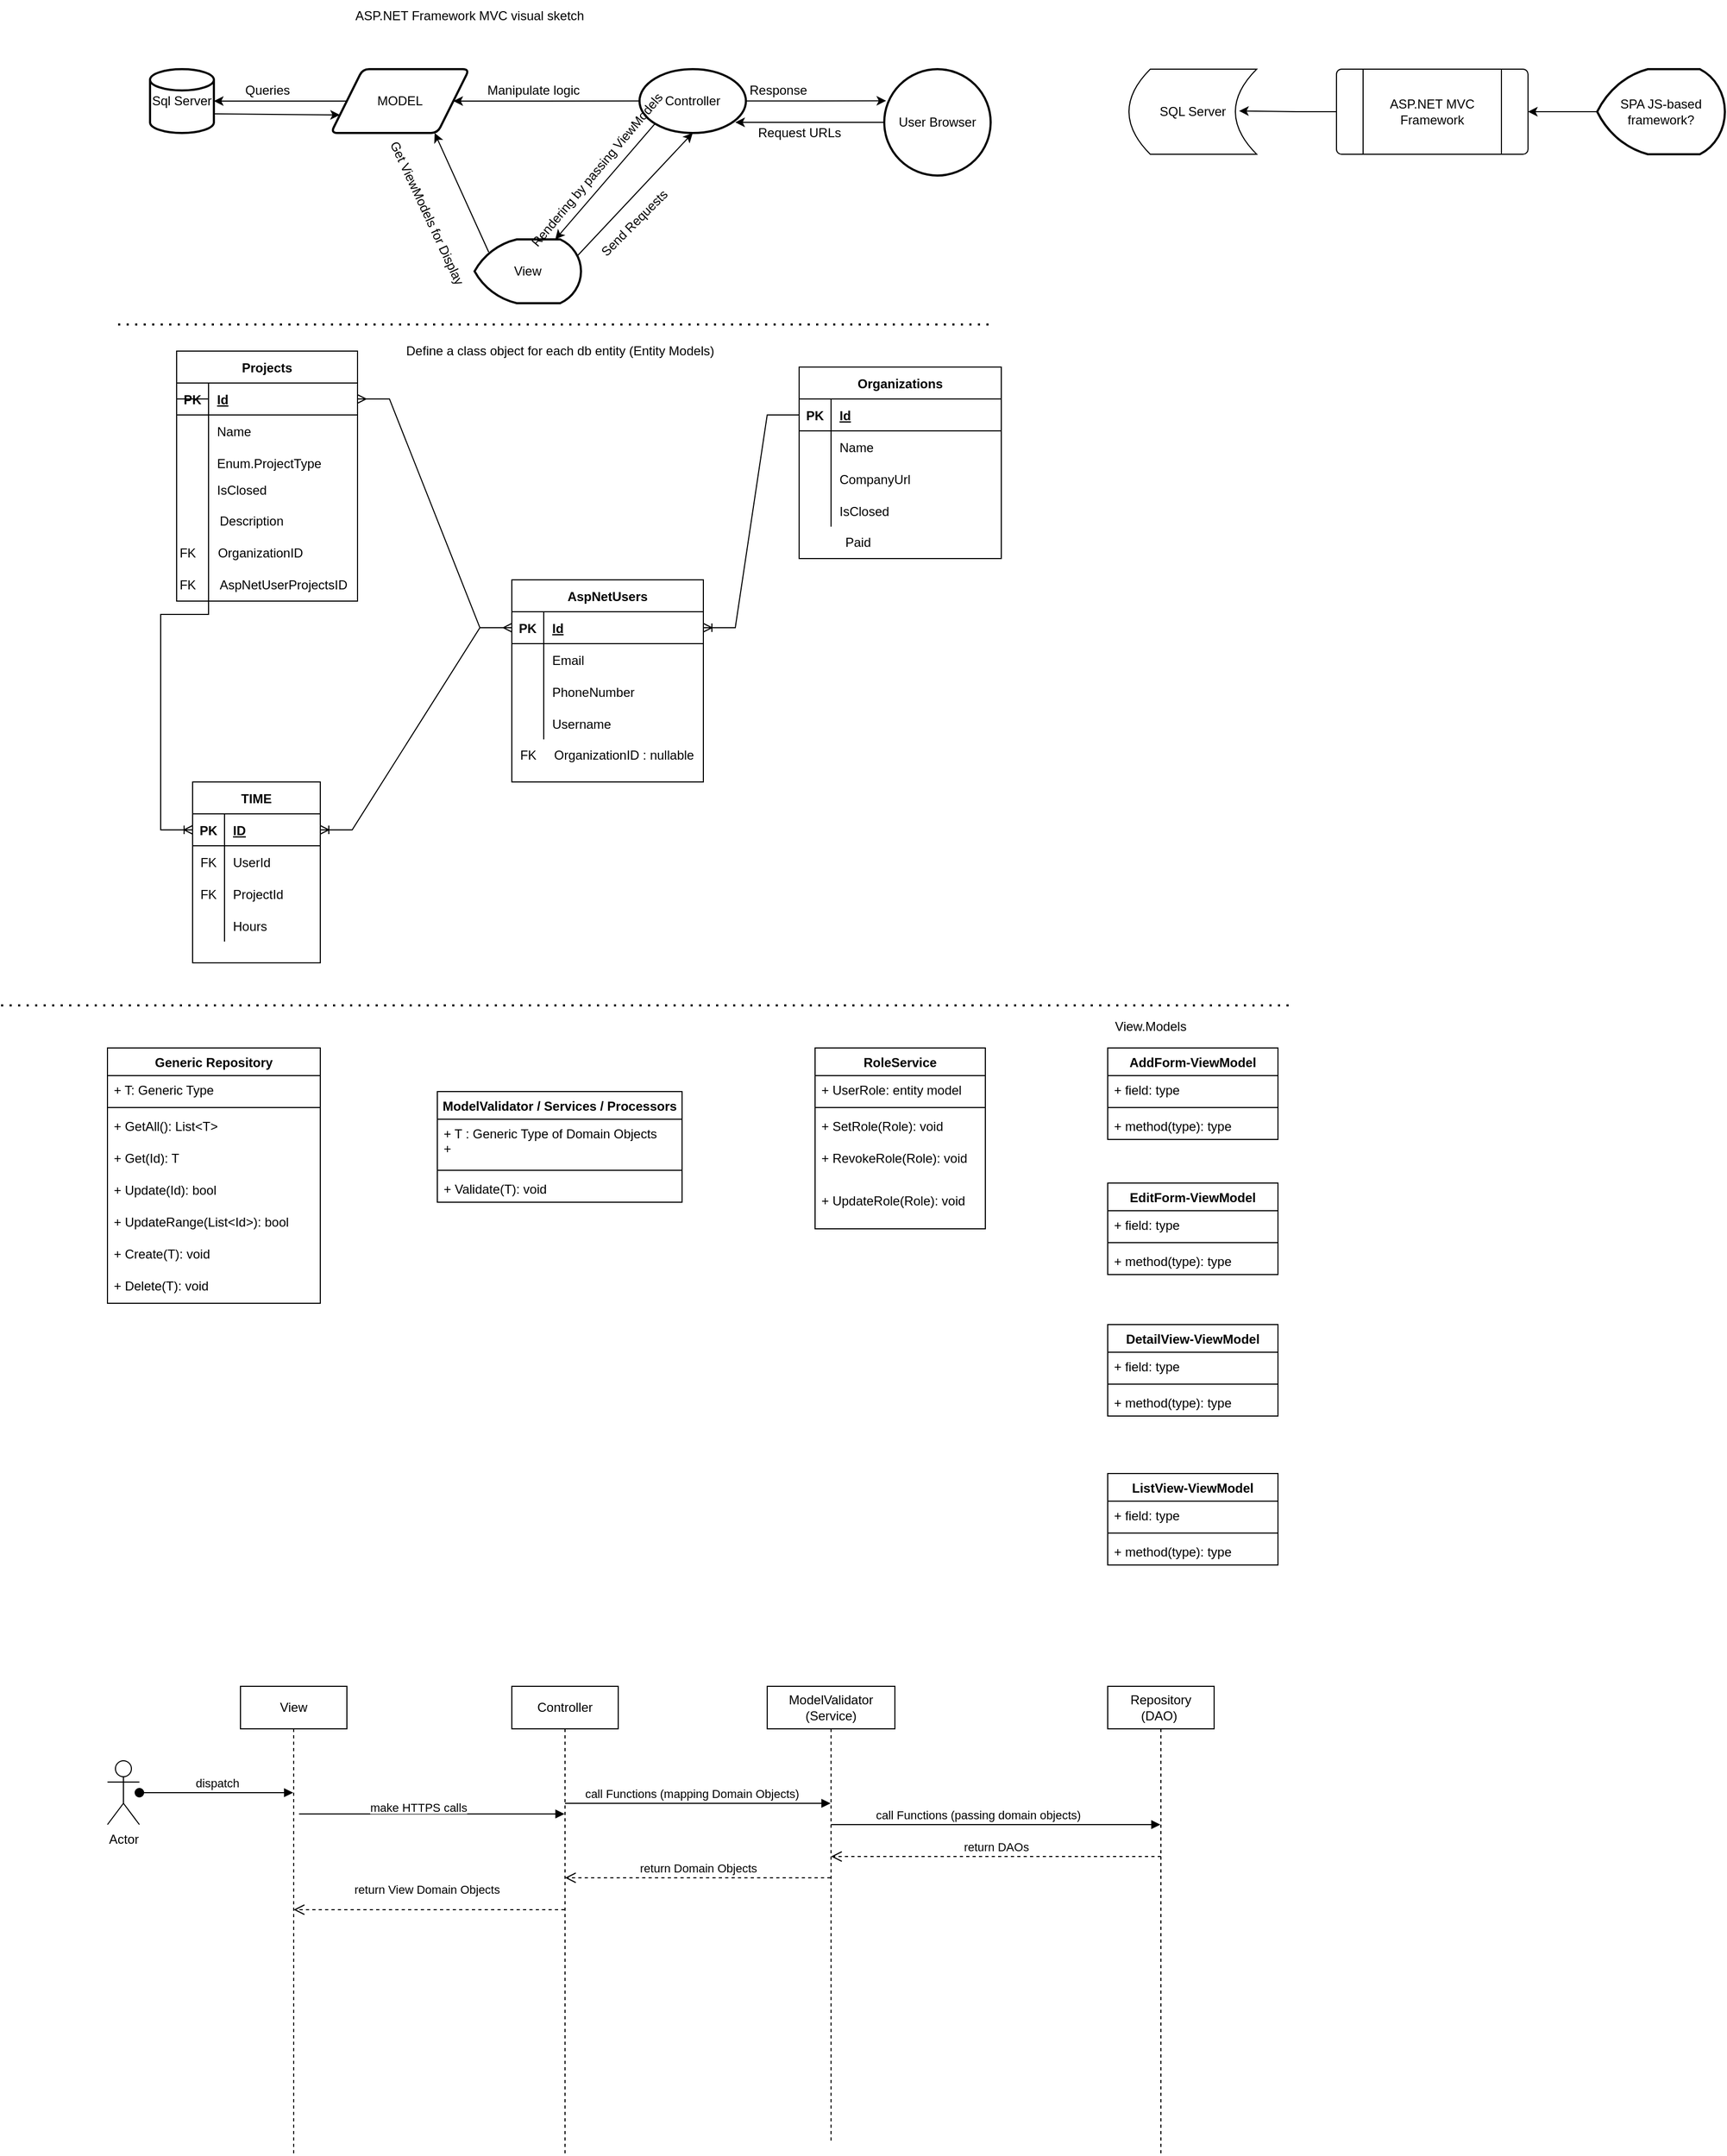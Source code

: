 <mxfile version="20.3.6" type="github">
  <diagram id="fk6RSbhf1oOtL5F_ngLM" name="Page-1">
    <mxGraphModel dx="2881" dy="1077" grid="1" gridSize="10" guides="1" tooltips="1" connect="1" arrows="1" fold="1" page="1" pageScale="1" pageWidth="850" pageHeight="1100" math="0" shadow="0">
      <root>
        <mxCell id="0" />
        <mxCell id="1" parent="0" />
        <mxCell id="wXCwBSlz0Bj3EVBaTpSY-2" value="Sql Server" style="strokeWidth=2;html=1;shape=mxgraph.flowchart.database;whiteSpace=wrap;" parent="1" vertex="1">
          <mxGeometry x="40" y="80" width="60" height="60" as="geometry" />
        </mxCell>
        <mxCell id="wXCwBSlz0Bj3EVBaTpSY-4" style="edgeStyle=orthogonalEdgeStyle;rounded=0;orthogonalLoop=1;jettySize=auto;html=1;exitX=0;exitY=0.5;exitDx=0;exitDy=0;entryX=1;entryY=0.5;entryDx=0;entryDy=0;entryPerimeter=0;" parent="1" source="wXCwBSlz0Bj3EVBaTpSY-3" target="wXCwBSlz0Bj3EVBaTpSY-2" edge="1">
          <mxGeometry relative="1" as="geometry" />
        </mxCell>
        <mxCell id="wXCwBSlz0Bj3EVBaTpSY-3" value="MODEL" style="shape=parallelogram;html=1;strokeWidth=2;perimeter=parallelogramPerimeter;whiteSpace=wrap;rounded=1;arcSize=12;size=0.23;" parent="1" vertex="1">
          <mxGeometry x="210" y="80" width="130" height="60" as="geometry" />
        </mxCell>
        <mxCell id="wXCwBSlz0Bj3EVBaTpSY-5" value="" style="endArrow=classic;html=1;rounded=0;entryX=0;entryY=0.75;entryDx=0;entryDy=0;exitX=1;exitY=0.7;exitDx=0;exitDy=0;exitPerimeter=0;" parent="1" source="wXCwBSlz0Bj3EVBaTpSY-2" target="wXCwBSlz0Bj3EVBaTpSY-3" edge="1">
          <mxGeometry width="50" height="50" relative="1" as="geometry">
            <mxPoint x="380" y="300" as="sourcePoint" />
            <mxPoint x="430" y="250" as="targetPoint" />
          </mxGeometry>
        </mxCell>
        <mxCell id="wXCwBSlz0Bj3EVBaTpSY-6" value="Controller" style="strokeWidth=2;html=1;shape=mxgraph.flowchart.start_1;whiteSpace=wrap;" parent="1" vertex="1">
          <mxGeometry x="500" y="80" width="100" height="60" as="geometry" />
        </mxCell>
        <mxCell id="wXCwBSlz0Bj3EVBaTpSY-7" value="View" style="strokeWidth=2;html=1;shape=mxgraph.flowchart.display;whiteSpace=wrap;" parent="1" vertex="1">
          <mxGeometry x="345" y="240" width="100" height="60" as="geometry" />
        </mxCell>
        <mxCell id="wXCwBSlz0Bj3EVBaTpSY-9" value="" style="endArrow=classic;html=1;rounded=0;entryX=1;entryY=0.5;entryDx=0;entryDy=0;exitX=0.86;exitY=0.129;exitDx=0;exitDy=0;exitPerimeter=0;" parent="1" target="wXCwBSlz0Bj3EVBaTpSY-3" edge="1" source="wXCwBSlz0Bj3EVBaTpSY-17">
          <mxGeometry width="50" height="50" relative="1" as="geometry">
            <mxPoint x="480" y="110" as="sourcePoint" />
            <mxPoint x="440" y="110" as="targetPoint" />
          </mxGeometry>
        </mxCell>
        <mxCell id="wXCwBSlz0Bj3EVBaTpSY-10" value="" style="endArrow=classic;html=1;rounded=0;entryX=0.75;entryY=1;entryDx=0;entryDy=0;exitX=0.133;exitY=0.2;exitDx=0;exitDy=0;exitPerimeter=0;" parent="1" source="wXCwBSlz0Bj3EVBaTpSY-7" target="wXCwBSlz0Bj3EVBaTpSY-3" edge="1">
          <mxGeometry width="50" height="50" relative="1" as="geometry">
            <mxPoint x="380" y="300" as="sourcePoint" />
            <mxPoint x="430" y="250" as="targetPoint" />
          </mxGeometry>
        </mxCell>
        <mxCell id="wXCwBSlz0Bj3EVBaTpSY-11" value="" style="endArrow=classic;html=1;rounded=0;exitX=0.967;exitY=0.256;exitDx=0;exitDy=0;exitPerimeter=0;entryX=0.5;entryY=1;entryDx=0;entryDy=0;entryPerimeter=0;" parent="1" source="wXCwBSlz0Bj3EVBaTpSY-7" edge="1" target="wXCwBSlz0Bj3EVBaTpSY-6">
          <mxGeometry width="50" height="50" relative="1" as="geometry">
            <mxPoint x="460" y="210" as="sourcePoint" />
            <mxPoint x="530" y="140" as="targetPoint" />
          </mxGeometry>
        </mxCell>
        <mxCell id="wXCwBSlz0Bj3EVBaTpSY-12" value="Queries" style="text;html=1;align=center;verticalAlign=middle;resizable=0;points=[];autosize=1;strokeColor=none;fillColor=none;" parent="1" vertex="1">
          <mxGeometry x="115" y="85" width="70" height="30" as="geometry" />
        </mxCell>
        <mxCell id="wXCwBSlz0Bj3EVBaTpSY-13" value="" style="endArrow=classic;html=1;rounded=0;exitX=0.145;exitY=0.855;exitDx=0;exitDy=0;exitPerimeter=0;" parent="1" source="wXCwBSlz0Bj3EVBaTpSY-6" target="wXCwBSlz0Bj3EVBaTpSY-7" edge="1">
          <mxGeometry width="50" height="50" relative="1" as="geometry">
            <mxPoint x="430" y="190" as="sourcePoint" />
            <mxPoint x="460" y="190" as="targetPoint" />
          </mxGeometry>
        </mxCell>
        <mxCell id="wXCwBSlz0Bj3EVBaTpSY-14" value="Manipulate logic" style="text;html=1;align=center;verticalAlign=middle;resizable=0;points=[];autosize=1;strokeColor=none;fillColor=none;" parent="1" vertex="1">
          <mxGeometry x="345" y="85" width="110" height="30" as="geometry" />
        </mxCell>
        <mxCell id="wXCwBSlz0Bj3EVBaTpSY-15" value="Get ViewModels for Display&lt;br&gt;" style="text;html=1;align=center;verticalAlign=middle;resizable=0;points=[];autosize=1;strokeColor=none;fillColor=none;rotation=65;" parent="1" vertex="1">
          <mxGeometry x="215" y="200" width="170" height="30" as="geometry" />
        </mxCell>
        <mxCell id="wXCwBSlz0Bj3EVBaTpSY-16" value="Send Requests" style="text;html=1;align=center;verticalAlign=middle;resizable=0;points=[];autosize=1;strokeColor=none;fillColor=none;rotation=-45;" parent="1" vertex="1">
          <mxGeometry x="440" y="210" width="110" height="30" as="geometry" />
        </mxCell>
        <mxCell id="wXCwBSlz0Bj3EVBaTpSY-17" value="Rendering by passing ViewModels" style="text;html=1;align=center;verticalAlign=middle;resizable=0;points=[];autosize=1;strokeColor=none;fillColor=none;rotation=-50;" parent="1" vertex="1">
          <mxGeometry x="355" y="160" width="210" height="30" as="geometry" />
        </mxCell>
        <mxCell id="wXCwBSlz0Bj3EVBaTpSY-18" value="User Browser" style="strokeWidth=2;html=1;shape=mxgraph.flowchart.start_2;whiteSpace=wrap;" parent="1" vertex="1">
          <mxGeometry x="730" y="80" width="100" height="100" as="geometry" />
        </mxCell>
        <mxCell id="wXCwBSlz0Bj3EVBaTpSY-19" value="" style="endArrow=classic;html=1;rounded=0;entryX=0.018;entryY=0.297;entryDx=0;entryDy=0;entryPerimeter=0;" parent="1" target="wXCwBSlz0Bj3EVBaTpSY-18" edge="1" source="wXCwBSlz0Bj3EVBaTpSY-6">
          <mxGeometry width="50" height="50" relative="1" as="geometry">
            <mxPoint x="580" y="110" as="sourcePoint" />
            <mxPoint x="720" y="110" as="targetPoint" />
          </mxGeometry>
        </mxCell>
        <mxCell id="wXCwBSlz0Bj3EVBaTpSY-20" value="" style="endArrow=classic;html=1;rounded=0;exitX=0;exitY=0.5;exitDx=0;exitDy=0;exitPerimeter=0;" parent="1" source="wXCwBSlz0Bj3EVBaTpSY-18" edge="1">
          <mxGeometry width="50" height="50" relative="1" as="geometry">
            <mxPoint x="620" y="180" as="sourcePoint" />
            <mxPoint x="590" y="130" as="targetPoint" />
          </mxGeometry>
        </mxCell>
        <mxCell id="wXCwBSlz0Bj3EVBaTpSY-21" value="Request URLs" style="text;html=1;align=center;verticalAlign=middle;resizable=0;points=[];autosize=1;strokeColor=none;fillColor=none;" parent="1" vertex="1">
          <mxGeometry x="600" y="125" width="100" height="30" as="geometry" />
        </mxCell>
        <mxCell id="wXCwBSlz0Bj3EVBaTpSY-22" value="Response" style="text;html=1;align=center;verticalAlign=middle;resizable=0;points=[];autosize=1;strokeColor=none;fillColor=none;" parent="1" vertex="1">
          <mxGeometry x="590" y="85" width="80" height="30" as="geometry" />
        </mxCell>
        <mxCell id="wXCwBSlz0Bj3EVBaTpSY-23" value="" style="endArrow=none;dashed=1;html=1;dashPattern=1 3;strokeWidth=2;rounded=0;" parent="1" edge="1">
          <mxGeometry width="50" height="50" relative="1" as="geometry">
            <mxPoint x="10" y="320" as="sourcePoint" />
            <mxPoint x="830" y="320" as="targetPoint" />
          </mxGeometry>
        </mxCell>
        <mxCell id="wXCwBSlz0Bj3EVBaTpSY-24" value="AspNetUsers" style="shape=table;startSize=30;container=1;collapsible=1;childLayout=tableLayout;fixedRows=1;rowLines=0;fontStyle=1;align=center;resizeLast=1;" parent="1" vertex="1">
          <mxGeometry x="380" y="560" width="180" height="190" as="geometry" />
        </mxCell>
        <mxCell id="wXCwBSlz0Bj3EVBaTpSY-25" value="" style="shape=tableRow;horizontal=0;startSize=0;swimlaneHead=0;swimlaneBody=0;fillColor=none;collapsible=0;dropTarget=0;points=[[0,0.5],[1,0.5]];portConstraint=eastwest;top=0;left=0;right=0;bottom=1;" parent="wXCwBSlz0Bj3EVBaTpSY-24" vertex="1">
          <mxGeometry y="30" width="180" height="30" as="geometry" />
        </mxCell>
        <mxCell id="wXCwBSlz0Bj3EVBaTpSY-26" value="PK" style="shape=partialRectangle;connectable=0;fillColor=none;top=0;left=0;bottom=0;right=0;fontStyle=1;overflow=hidden;" parent="wXCwBSlz0Bj3EVBaTpSY-25" vertex="1">
          <mxGeometry width="30" height="30" as="geometry">
            <mxRectangle width="30" height="30" as="alternateBounds" />
          </mxGeometry>
        </mxCell>
        <mxCell id="wXCwBSlz0Bj3EVBaTpSY-27" value="Id" style="shape=partialRectangle;connectable=0;fillColor=none;top=0;left=0;bottom=0;right=0;align=left;spacingLeft=6;fontStyle=5;overflow=hidden;" parent="wXCwBSlz0Bj3EVBaTpSY-25" vertex="1">
          <mxGeometry x="30" width="150" height="30" as="geometry">
            <mxRectangle width="150" height="30" as="alternateBounds" />
          </mxGeometry>
        </mxCell>
        <mxCell id="wXCwBSlz0Bj3EVBaTpSY-28" value="" style="shape=tableRow;horizontal=0;startSize=0;swimlaneHead=0;swimlaneBody=0;fillColor=none;collapsible=0;dropTarget=0;points=[[0,0.5],[1,0.5]];portConstraint=eastwest;top=0;left=0;right=0;bottom=0;" parent="wXCwBSlz0Bj3EVBaTpSY-24" vertex="1">
          <mxGeometry y="60" width="180" height="30" as="geometry" />
        </mxCell>
        <mxCell id="wXCwBSlz0Bj3EVBaTpSY-29" value="" style="shape=partialRectangle;connectable=0;fillColor=none;top=0;left=0;bottom=0;right=0;editable=1;overflow=hidden;" parent="wXCwBSlz0Bj3EVBaTpSY-28" vertex="1">
          <mxGeometry width="30" height="30" as="geometry">
            <mxRectangle width="30" height="30" as="alternateBounds" />
          </mxGeometry>
        </mxCell>
        <mxCell id="wXCwBSlz0Bj3EVBaTpSY-30" value="Email" style="shape=partialRectangle;connectable=0;fillColor=none;top=0;left=0;bottom=0;right=0;align=left;spacingLeft=6;overflow=hidden;" parent="wXCwBSlz0Bj3EVBaTpSY-28" vertex="1">
          <mxGeometry x="30" width="150" height="30" as="geometry">
            <mxRectangle width="150" height="30" as="alternateBounds" />
          </mxGeometry>
        </mxCell>
        <mxCell id="wXCwBSlz0Bj3EVBaTpSY-31" value="" style="shape=tableRow;horizontal=0;startSize=0;swimlaneHead=0;swimlaneBody=0;fillColor=none;collapsible=0;dropTarget=0;points=[[0,0.5],[1,0.5]];portConstraint=eastwest;top=0;left=0;right=0;bottom=0;" parent="wXCwBSlz0Bj3EVBaTpSY-24" vertex="1">
          <mxGeometry y="90" width="180" height="30" as="geometry" />
        </mxCell>
        <mxCell id="wXCwBSlz0Bj3EVBaTpSY-32" value="" style="shape=partialRectangle;connectable=0;fillColor=none;top=0;left=0;bottom=0;right=0;editable=1;overflow=hidden;" parent="wXCwBSlz0Bj3EVBaTpSY-31" vertex="1">
          <mxGeometry width="30" height="30" as="geometry">
            <mxRectangle width="30" height="30" as="alternateBounds" />
          </mxGeometry>
        </mxCell>
        <mxCell id="wXCwBSlz0Bj3EVBaTpSY-33" value="PhoneNumber" style="shape=partialRectangle;connectable=0;fillColor=none;top=0;left=0;bottom=0;right=0;align=left;spacingLeft=6;overflow=hidden;" parent="wXCwBSlz0Bj3EVBaTpSY-31" vertex="1">
          <mxGeometry x="30" width="150" height="30" as="geometry">
            <mxRectangle width="150" height="30" as="alternateBounds" />
          </mxGeometry>
        </mxCell>
        <mxCell id="wXCwBSlz0Bj3EVBaTpSY-34" value="" style="shape=tableRow;horizontal=0;startSize=0;swimlaneHead=0;swimlaneBody=0;fillColor=none;collapsible=0;dropTarget=0;points=[[0,0.5],[1,0.5]];portConstraint=eastwest;top=0;left=0;right=0;bottom=0;" parent="wXCwBSlz0Bj3EVBaTpSY-24" vertex="1">
          <mxGeometry y="120" width="180" height="30" as="geometry" />
        </mxCell>
        <mxCell id="wXCwBSlz0Bj3EVBaTpSY-35" value="" style="shape=partialRectangle;connectable=0;fillColor=none;top=0;left=0;bottom=0;right=0;editable=1;overflow=hidden;" parent="wXCwBSlz0Bj3EVBaTpSY-34" vertex="1">
          <mxGeometry width="30" height="30" as="geometry">
            <mxRectangle width="30" height="30" as="alternateBounds" />
          </mxGeometry>
        </mxCell>
        <mxCell id="wXCwBSlz0Bj3EVBaTpSY-36" value="Username" style="shape=partialRectangle;connectable=0;fillColor=none;top=0;left=0;bottom=0;right=0;align=left;spacingLeft=6;overflow=hidden;" parent="wXCwBSlz0Bj3EVBaTpSY-34" vertex="1">
          <mxGeometry x="30" width="150" height="30" as="geometry">
            <mxRectangle width="150" height="30" as="alternateBounds" />
          </mxGeometry>
        </mxCell>
        <mxCell id="wXCwBSlz0Bj3EVBaTpSY-37" value="Organizations" style="shape=table;startSize=30;container=1;collapsible=1;childLayout=tableLayout;fixedRows=1;rowLines=0;fontStyle=1;align=center;resizeLast=1;" parent="1" vertex="1">
          <mxGeometry x="650" y="360" width="190" height="180" as="geometry" />
        </mxCell>
        <mxCell id="wXCwBSlz0Bj3EVBaTpSY-38" value="" style="shape=tableRow;horizontal=0;startSize=0;swimlaneHead=0;swimlaneBody=0;fillColor=none;collapsible=0;dropTarget=0;points=[[0,0.5],[1,0.5]];portConstraint=eastwest;top=0;left=0;right=0;bottom=1;" parent="wXCwBSlz0Bj3EVBaTpSY-37" vertex="1">
          <mxGeometry y="30" width="190" height="30" as="geometry" />
        </mxCell>
        <mxCell id="wXCwBSlz0Bj3EVBaTpSY-39" value="PK" style="shape=partialRectangle;connectable=0;fillColor=none;top=0;left=0;bottom=0;right=0;fontStyle=1;overflow=hidden;" parent="wXCwBSlz0Bj3EVBaTpSY-38" vertex="1">
          <mxGeometry width="30" height="30" as="geometry">
            <mxRectangle width="30" height="30" as="alternateBounds" />
          </mxGeometry>
        </mxCell>
        <mxCell id="wXCwBSlz0Bj3EVBaTpSY-40" value="Id" style="shape=partialRectangle;connectable=0;fillColor=none;top=0;left=0;bottom=0;right=0;align=left;spacingLeft=6;fontStyle=5;overflow=hidden;" parent="wXCwBSlz0Bj3EVBaTpSY-38" vertex="1">
          <mxGeometry x="30" width="160" height="30" as="geometry">
            <mxRectangle width="160" height="30" as="alternateBounds" />
          </mxGeometry>
        </mxCell>
        <mxCell id="wXCwBSlz0Bj3EVBaTpSY-41" value="" style="shape=tableRow;horizontal=0;startSize=0;swimlaneHead=0;swimlaneBody=0;fillColor=none;collapsible=0;dropTarget=0;points=[[0,0.5],[1,0.5]];portConstraint=eastwest;top=0;left=0;right=0;bottom=0;" parent="wXCwBSlz0Bj3EVBaTpSY-37" vertex="1">
          <mxGeometry y="60" width="190" height="30" as="geometry" />
        </mxCell>
        <mxCell id="wXCwBSlz0Bj3EVBaTpSY-42" value="" style="shape=partialRectangle;connectable=0;fillColor=none;top=0;left=0;bottom=0;right=0;editable=1;overflow=hidden;" parent="wXCwBSlz0Bj3EVBaTpSY-41" vertex="1">
          <mxGeometry width="30" height="30" as="geometry">
            <mxRectangle width="30" height="30" as="alternateBounds" />
          </mxGeometry>
        </mxCell>
        <mxCell id="wXCwBSlz0Bj3EVBaTpSY-43" value="Name" style="shape=partialRectangle;connectable=0;fillColor=none;top=0;left=0;bottom=0;right=0;align=left;spacingLeft=6;overflow=hidden;" parent="wXCwBSlz0Bj3EVBaTpSY-41" vertex="1">
          <mxGeometry x="30" width="160" height="30" as="geometry">
            <mxRectangle width="160" height="30" as="alternateBounds" />
          </mxGeometry>
        </mxCell>
        <mxCell id="wXCwBSlz0Bj3EVBaTpSY-44" value="" style="shape=tableRow;horizontal=0;startSize=0;swimlaneHead=0;swimlaneBody=0;fillColor=none;collapsible=0;dropTarget=0;points=[[0,0.5],[1,0.5]];portConstraint=eastwest;top=0;left=0;right=0;bottom=0;" parent="wXCwBSlz0Bj3EVBaTpSY-37" vertex="1">
          <mxGeometry y="90" width="190" height="30" as="geometry" />
        </mxCell>
        <mxCell id="wXCwBSlz0Bj3EVBaTpSY-45" value="" style="shape=partialRectangle;connectable=0;fillColor=none;top=0;left=0;bottom=0;right=0;editable=1;overflow=hidden;" parent="wXCwBSlz0Bj3EVBaTpSY-44" vertex="1">
          <mxGeometry width="30" height="30" as="geometry">
            <mxRectangle width="30" height="30" as="alternateBounds" />
          </mxGeometry>
        </mxCell>
        <mxCell id="wXCwBSlz0Bj3EVBaTpSY-46" value="CompanyUrl" style="shape=partialRectangle;connectable=0;fillColor=none;top=0;left=0;bottom=0;right=0;align=left;spacingLeft=6;overflow=hidden;" parent="wXCwBSlz0Bj3EVBaTpSY-44" vertex="1">
          <mxGeometry x="30" width="160" height="30" as="geometry">
            <mxRectangle width="160" height="30" as="alternateBounds" />
          </mxGeometry>
        </mxCell>
        <mxCell id="wXCwBSlz0Bj3EVBaTpSY-47" value="" style="shape=tableRow;horizontal=0;startSize=0;swimlaneHead=0;swimlaneBody=0;fillColor=none;collapsible=0;dropTarget=0;points=[[0,0.5],[1,0.5]];portConstraint=eastwest;top=0;left=0;right=0;bottom=0;" parent="wXCwBSlz0Bj3EVBaTpSY-37" vertex="1">
          <mxGeometry y="120" width="190" height="30" as="geometry" />
        </mxCell>
        <mxCell id="wXCwBSlz0Bj3EVBaTpSY-48" value="" style="shape=partialRectangle;connectable=0;fillColor=none;top=0;left=0;bottom=0;right=0;editable=1;overflow=hidden;" parent="wXCwBSlz0Bj3EVBaTpSY-47" vertex="1">
          <mxGeometry width="30" height="30" as="geometry">
            <mxRectangle width="30" height="30" as="alternateBounds" />
          </mxGeometry>
        </mxCell>
        <mxCell id="wXCwBSlz0Bj3EVBaTpSY-49" value="IsClosed" style="shape=partialRectangle;connectable=0;fillColor=none;top=0;left=0;bottom=0;right=0;align=left;spacingLeft=6;overflow=hidden;" parent="wXCwBSlz0Bj3EVBaTpSY-47" vertex="1">
          <mxGeometry x="30" width="160" height="30" as="geometry">
            <mxRectangle width="160" height="30" as="alternateBounds" />
          </mxGeometry>
        </mxCell>
        <mxCell id="wXCwBSlz0Bj3EVBaTpSY-50" value="Projects" style="shape=table;startSize=30;container=1;collapsible=1;childLayout=tableLayout;fixedRows=1;rowLines=0;fontStyle=1;align=center;resizeLast=1;" parent="1" vertex="1">
          <mxGeometry x="65" y="345" width="170" height="235" as="geometry" />
        </mxCell>
        <mxCell id="wXCwBSlz0Bj3EVBaTpSY-51" value="" style="shape=tableRow;horizontal=0;startSize=0;swimlaneHead=0;swimlaneBody=0;fillColor=none;collapsible=0;dropTarget=0;points=[[0,0.5],[1,0.5]];portConstraint=eastwest;top=0;left=0;right=0;bottom=1;" parent="wXCwBSlz0Bj3EVBaTpSY-50" vertex="1">
          <mxGeometry y="30" width="170" height="30" as="geometry" />
        </mxCell>
        <mxCell id="wXCwBSlz0Bj3EVBaTpSY-52" value="PK" style="shape=partialRectangle;connectable=0;fillColor=none;top=0;left=0;bottom=0;right=0;fontStyle=1;overflow=hidden;" parent="wXCwBSlz0Bj3EVBaTpSY-51" vertex="1">
          <mxGeometry width="30" height="30" as="geometry">
            <mxRectangle width="30" height="30" as="alternateBounds" />
          </mxGeometry>
        </mxCell>
        <mxCell id="wXCwBSlz0Bj3EVBaTpSY-53" value="Id" style="shape=partialRectangle;connectable=0;fillColor=none;top=0;left=0;bottom=0;right=0;align=left;spacingLeft=6;fontStyle=5;overflow=hidden;" parent="wXCwBSlz0Bj3EVBaTpSY-51" vertex="1">
          <mxGeometry x="30" width="140" height="30" as="geometry">
            <mxRectangle width="140" height="30" as="alternateBounds" />
          </mxGeometry>
        </mxCell>
        <mxCell id="wXCwBSlz0Bj3EVBaTpSY-54" value="" style="shape=tableRow;horizontal=0;startSize=0;swimlaneHead=0;swimlaneBody=0;fillColor=none;collapsible=0;dropTarget=0;points=[[0,0.5],[1,0.5]];portConstraint=eastwest;top=0;left=0;right=0;bottom=0;" parent="wXCwBSlz0Bj3EVBaTpSY-50" vertex="1">
          <mxGeometry y="60" width="170" height="30" as="geometry" />
        </mxCell>
        <mxCell id="wXCwBSlz0Bj3EVBaTpSY-55" value="" style="shape=partialRectangle;connectable=0;fillColor=none;top=0;left=0;bottom=0;right=0;editable=1;overflow=hidden;" parent="wXCwBSlz0Bj3EVBaTpSY-54" vertex="1">
          <mxGeometry width="30" height="30" as="geometry">
            <mxRectangle width="30" height="30" as="alternateBounds" />
          </mxGeometry>
        </mxCell>
        <mxCell id="wXCwBSlz0Bj3EVBaTpSY-56" value="Name" style="shape=partialRectangle;connectable=0;fillColor=none;top=0;left=0;bottom=0;right=0;align=left;spacingLeft=6;overflow=hidden;" parent="wXCwBSlz0Bj3EVBaTpSY-54" vertex="1">
          <mxGeometry x="30" width="140" height="30" as="geometry">
            <mxRectangle width="140" height="30" as="alternateBounds" />
          </mxGeometry>
        </mxCell>
        <mxCell id="wXCwBSlz0Bj3EVBaTpSY-57" value="" style="shape=tableRow;horizontal=0;startSize=0;swimlaneHead=0;swimlaneBody=0;fillColor=none;collapsible=0;dropTarget=0;points=[[0,0.5],[1,0.5]];portConstraint=eastwest;top=0;left=0;right=0;bottom=0;" parent="wXCwBSlz0Bj3EVBaTpSY-50" vertex="1">
          <mxGeometry y="90" width="170" height="30" as="geometry" />
        </mxCell>
        <mxCell id="wXCwBSlz0Bj3EVBaTpSY-58" value="" style="shape=partialRectangle;connectable=0;fillColor=none;top=0;left=0;bottom=0;right=0;editable=1;overflow=hidden;" parent="wXCwBSlz0Bj3EVBaTpSY-57" vertex="1">
          <mxGeometry width="30" height="30" as="geometry">
            <mxRectangle width="30" height="30" as="alternateBounds" />
          </mxGeometry>
        </mxCell>
        <mxCell id="wXCwBSlz0Bj3EVBaTpSY-59" value="Enum.ProjectType" style="shape=partialRectangle;connectable=0;fillColor=none;top=0;left=0;bottom=0;right=0;align=left;spacingLeft=6;overflow=hidden;" parent="wXCwBSlz0Bj3EVBaTpSY-57" vertex="1">
          <mxGeometry x="30" width="140" height="30" as="geometry">
            <mxRectangle width="140" height="30" as="alternateBounds" />
          </mxGeometry>
        </mxCell>
        <mxCell id="wXCwBSlz0Bj3EVBaTpSY-60" value="" style="shape=tableRow;horizontal=0;startSize=0;swimlaneHead=0;swimlaneBody=0;fillColor=none;collapsible=0;dropTarget=0;points=[[0,0.5],[1,0.5]];portConstraint=eastwest;top=0;left=0;right=0;bottom=0;" parent="wXCwBSlz0Bj3EVBaTpSY-50" vertex="1">
          <mxGeometry y="120" width="170" height="20" as="geometry" />
        </mxCell>
        <mxCell id="wXCwBSlz0Bj3EVBaTpSY-61" value="" style="shape=partialRectangle;connectable=0;fillColor=none;top=0;left=0;bottom=0;right=0;editable=1;overflow=hidden;" parent="wXCwBSlz0Bj3EVBaTpSY-60" vertex="1">
          <mxGeometry width="30" height="20" as="geometry">
            <mxRectangle width="30" height="20" as="alternateBounds" />
          </mxGeometry>
        </mxCell>
        <mxCell id="wXCwBSlz0Bj3EVBaTpSY-62" value="IsClosed" style="shape=partialRectangle;connectable=0;fillColor=none;top=0;left=0;bottom=0;right=0;align=left;spacingLeft=6;overflow=hidden;" parent="wXCwBSlz0Bj3EVBaTpSY-60" vertex="1">
          <mxGeometry x="30" width="140" height="20" as="geometry">
            <mxRectangle width="140" height="20" as="alternateBounds" />
          </mxGeometry>
        </mxCell>
        <mxCell id="wXCwBSlz0Bj3EVBaTpSY-63" value="OrganizationID&amp;nbsp;" style="text;html=1;align=center;verticalAlign=middle;resizable=0;points=[];autosize=1;strokeColor=none;fillColor=none;" parent="1" vertex="1">
          <mxGeometry x="90" y="520" width="110" height="30" as="geometry" />
        </mxCell>
        <mxCell id="wXCwBSlz0Bj3EVBaTpSY-64" value="FK" style="text;html=1;align=center;verticalAlign=middle;resizable=0;points=[];autosize=1;strokeColor=none;fillColor=none;" parent="1" vertex="1">
          <mxGeometry x="55" y="520" width="40" height="30" as="geometry" />
        </mxCell>
        <mxCell id="wXCwBSlz0Bj3EVBaTpSY-65" value="Description" style="text;html=1;align=center;verticalAlign=middle;resizable=0;points=[];autosize=1;strokeColor=none;fillColor=none;" parent="1" vertex="1">
          <mxGeometry x="95" y="490" width="80" height="30" as="geometry" />
        </mxCell>
        <mxCell id="wXCwBSlz0Bj3EVBaTpSY-66" value="OrganizationID : nullable" style="text;html=1;align=center;verticalAlign=middle;resizable=0;points=[];autosize=1;strokeColor=none;fillColor=none;" parent="1" vertex="1">
          <mxGeometry x="410" y="710" width="150" height="30" as="geometry" />
        </mxCell>
        <mxCell id="wXCwBSlz0Bj3EVBaTpSY-67" value="FK" style="text;html=1;align=center;verticalAlign=middle;resizable=0;points=[];autosize=1;strokeColor=none;fillColor=none;" parent="1" vertex="1">
          <mxGeometry x="375" y="710" width="40" height="30" as="geometry" />
        </mxCell>
        <mxCell id="wXCwBSlz0Bj3EVBaTpSY-68" value="AspNetUserProjectsID" style="text;html=1;align=center;verticalAlign=middle;resizable=0;points=[];autosize=1;strokeColor=none;fillColor=none;" parent="1" vertex="1">
          <mxGeometry x="95" y="550" width="140" height="30" as="geometry" />
        </mxCell>
        <mxCell id="wXCwBSlz0Bj3EVBaTpSY-71" value="FK" style="text;html=1;align=center;verticalAlign=middle;resizable=0;points=[];autosize=1;strokeColor=none;fillColor=none;" parent="1" vertex="1">
          <mxGeometry x="55" y="550" width="40" height="30" as="geometry" />
        </mxCell>
        <mxCell id="wXCwBSlz0Bj3EVBaTpSY-89" value="" style="endArrow=none;dashed=1;html=1;dashPattern=1 3;strokeWidth=2;rounded=0;" parent="1" edge="1">
          <mxGeometry width="50" height="50" relative="1" as="geometry">
            <mxPoint x="-100" y="960" as="sourcePoint" />
            <mxPoint x="1110" y="960" as="targetPoint" />
          </mxGeometry>
        </mxCell>
        <mxCell id="wXCwBSlz0Bj3EVBaTpSY-90" value="" style="edgeStyle=entityRelationEdgeStyle;fontSize=12;html=1;endArrow=ERoneToMany;rounded=0;entryX=1;entryY=0.5;entryDx=0;entryDy=0;" parent="1" source="wXCwBSlz0Bj3EVBaTpSY-38" target="wXCwBSlz0Bj3EVBaTpSY-25" edge="1">
          <mxGeometry width="100" height="100" relative="1" as="geometry">
            <mxPoint x="500" y="570" as="sourcePoint" />
            <mxPoint x="600" y="470" as="targetPoint" />
          </mxGeometry>
        </mxCell>
        <mxCell id="wXCwBSlz0Bj3EVBaTpSY-91" value="Generic Repository" style="swimlane;fontStyle=1;align=center;verticalAlign=top;childLayout=stackLayout;horizontal=1;startSize=26;horizontalStack=0;resizeParent=1;resizeParentMax=0;resizeLast=0;collapsible=1;marginBottom=0;" parent="1" vertex="1">
          <mxGeometry y="1000" width="200" height="240" as="geometry" />
        </mxCell>
        <mxCell id="wXCwBSlz0Bj3EVBaTpSY-92" value="+ T: Generic Type" style="text;strokeColor=none;fillColor=none;align=left;verticalAlign=top;spacingLeft=4;spacingRight=4;overflow=hidden;rotatable=0;points=[[0,0.5],[1,0.5]];portConstraint=eastwest;" parent="wXCwBSlz0Bj3EVBaTpSY-91" vertex="1">
          <mxGeometry y="26" width="200" height="26" as="geometry" />
        </mxCell>
        <mxCell id="wXCwBSlz0Bj3EVBaTpSY-93" value="" style="line;strokeWidth=1;fillColor=none;align=left;verticalAlign=middle;spacingTop=-1;spacingLeft=3;spacingRight=3;rotatable=0;labelPosition=right;points=[];portConstraint=eastwest;strokeColor=inherit;" parent="wXCwBSlz0Bj3EVBaTpSY-91" vertex="1">
          <mxGeometry y="52" width="200" height="8" as="geometry" />
        </mxCell>
        <mxCell id="wXCwBSlz0Bj3EVBaTpSY-94" value="+ GetAll(): List&lt;T&gt;" style="text;strokeColor=none;fillColor=none;align=left;verticalAlign=top;spacingLeft=4;spacingRight=4;overflow=hidden;rotatable=0;points=[[0,0.5],[1,0.5]];portConstraint=eastwest;" parent="wXCwBSlz0Bj3EVBaTpSY-91" vertex="1">
          <mxGeometry y="60" width="200" height="30" as="geometry" />
        </mxCell>
        <mxCell id="wXCwBSlz0Bj3EVBaTpSY-95" value="+ Get(Id): T" style="text;strokeColor=none;fillColor=none;align=left;verticalAlign=top;spacingLeft=4;spacingRight=4;overflow=hidden;rotatable=0;points=[[0,0.5],[1,0.5]];portConstraint=eastwest;" parent="wXCwBSlz0Bj3EVBaTpSY-91" vertex="1">
          <mxGeometry y="90" width="200" height="30" as="geometry" />
        </mxCell>
        <mxCell id="wXCwBSlz0Bj3EVBaTpSY-96" value="+ Update(Id): bool" style="text;strokeColor=none;fillColor=none;align=left;verticalAlign=top;spacingLeft=4;spacingRight=4;overflow=hidden;rotatable=0;points=[[0,0.5],[1,0.5]];portConstraint=eastwest;" parent="wXCwBSlz0Bj3EVBaTpSY-91" vertex="1">
          <mxGeometry y="120" width="200" height="30" as="geometry" />
        </mxCell>
        <mxCell id="wXCwBSlz0Bj3EVBaTpSY-97" value="+ UpdateRange(List&lt;Id&gt;): bool" style="text;strokeColor=none;fillColor=none;align=left;verticalAlign=top;spacingLeft=4;spacingRight=4;overflow=hidden;rotatable=0;points=[[0,0.5],[1,0.5]];portConstraint=eastwest;" parent="wXCwBSlz0Bj3EVBaTpSY-91" vertex="1">
          <mxGeometry y="150" width="200" height="30" as="geometry" />
        </mxCell>
        <mxCell id="wXCwBSlz0Bj3EVBaTpSY-98" value="+ Create(T): void" style="text;strokeColor=none;fillColor=none;align=left;verticalAlign=top;spacingLeft=4;spacingRight=4;overflow=hidden;rotatable=0;points=[[0,0.5],[1,0.5]];portConstraint=eastwest;" parent="wXCwBSlz0Bj3EVBaTpSY-91" vertex="1">
          <mxGeometry y="180" width="200" height="30" as="geometry" />
        </mxCell>
        <mxCell id="wXCwBSlz0Bj3EVBaTpSY-99" value="+ Delete(T): void" style="text;strokeColor=none;fillColor=none;align=left;verticalAlign=top;spacingLeft=4;spacingRight=4;overflow=hidden;rotatable=0;points=[[0,0.5],[1,0.5]];portConstraint=eastwest;" parent="wXCwBSlz0Bj3EVBaTpSY-91" vertex="1">
          <mxGeometry y="210" width="200" height="30" as="geometry" />
        </mxCell>
        <mxCell id="wXCwBSlz0Bj3EVBaTpSY-100" value="ModelValidator / Services / Processors" style="swimlane;fontStyle=1;align=center;verticalAlign=top;childLayout=stackLayout;horizontal=1;startSize=26;horizontalStack=0;resizeParent=1;resizeParentMax=0;resizeLast=0;collapsible=1;marginBottom=0;" parent="1" vertex="1">
          <mxGeometry x="310" y="1041" width="230" height="104" as="geometry" />
        </mxCell>
        <mxCell id="wXCwBSlz0Bj3EVBaTpSY-101" value="+ T : Generic Type of Domain Objects&#xa;+ " style="text;strokeColor=none;fillColor=none;align=left;verticalAlign=top;spacingLeft=4;spacingRight=4;overflow=hidden;rotatable=0;points=[[0,0.5],[1,0.5]];portConstraint=eastwest;" parent="wXCwBSlz0Bj3EVBaTpSY-100" vertex="1">
          <mxGeometry y="26" width="230" height="44" as="geometry" />
        </mxCell>
        <mxCell id="wXCwBSlz0Bj3EVBaTpSY-102" value="" style="line;strokeWidth=1;fillColor=none;align=left;verticalAlign=middle;spacingTop=-1;spacingLeft=3;spacingRight=3;rotatable=0;labelPosition=right;points=[];portConstraint=eastwest;strokeColor=inherit;" parent="wXCwBSlz0Bj3EVBaTpSY-100" vertex="1">
          <mxGeometry y="70" width="230" height="8" as="geometry" />
        </mxCell>
        <mxCell id="wXCwBSlz0Bj3EVBaTpSY-103" value="+ Validate(T): void" style="text;strokeColor=none;fillColor=none;align=left;verticalAlign=top;spacingLeft=4;spacingRight=4;overflow=hidden;rotatable=0;points=[[0,0.5],[1,0.5]];portConstraint=eastwest;" parent="wXCwBSlz0Bj3EVBaTpSY-100" vertex="1">
          <mxGeometry y="78" width="230" height="26" as="geometry" />
        </mxCell>
        <mxCell id="wXCwBSlz0Bj3EVBaTpSY-112" value="RoleService" style="swimlane;fontStyle=1;align=center;verticalAlign=top;childLayout=stackLayout;horizontal=1;startSize=26;horizontalStack=0;resizeParent=1;resizeParentMax=0;resizeLast=0;collapsible=1;marginBottom=0;" parent="1" vertex="1">
          <mxGeometry x="665" y="1000" width="160" height="170" as="geometry" />
        </mxCell>
        <mxCell id="wXCwBSlz0Bj3EVBaTpSY-113" value="+ UserRole: entity model" style="text;strokeColor=none;fillColor=none;align=left;verticalAlign=top;spacingLeft=4;spacingRight=4;overflow=hidden;rotatable=0;points=[[0,0.5],[1,0.5]];portConstraint=eastwest;" parent="wXCwBSlz0Bj3EVBaTpSY-112" vertex="1">
          <mxGeometry y="26" width="160" height="26" as="geometry" />
        </mxCell>
        <mxCell id="wXCwBSlz0Bj3EVBaTpSY-114" value="" style="line;strokeWidth=1;fillColor=none;align=left;verticalAlign=middle;spacingTop=-1;spacingLeft=3;spacingRight=3;rotatable=0;labelPosition=right;points=[];portConstraint=eastwest;strokeColor=inherit;" parent="wXCwBSlz0Bj3EVBaTpSY-112" vertex="1">
          <mxGeometry y="52" width="160" height="8" as="geometry" />
        </mxCell>
        <mxCell id="wXCwBSlz0Bj3EVBaTpSY-115" value="+ SetRole(Role): void" style="text;strokeColor=none;fillColor=none;align=left;verticalAlign=top;spacingLeft=4;spacingRight=4;overflow=hidden;rotatable=0;points=[[0,0.5],[1,0.5]];portConstraint=eastwest;" parent="wXCwBSlz0Bj3EVBaTpSY-112" vertex="1">
          <mxGeometry y="60" width="160" height="30" as="geometry" />
        </mxCell>
        <mxCell id="wXCwBSlz0Bj3EVBaTpSY-116" value="+ RevokeRole(Role): void" style="text;strokeColor=none;fillColor=none;align=left;verticalAlign=top;spacingLeft=4;spacingRight=4;overflow=hidden;rotatable=0;points=[[0,0.5],[1,0.5]];portConstraint=eastwest;" parent="wXCwBSlz0Bj3EVBaTpSY-112" vertex="1">
          <mxGeometry y="90" width="160" height="40" as="geometry" />
        </mxCell>
        <mxCell id="SObMIP7K1Swj9B55eqTQ-1" value="+ UpdateRole(Role): void" style="text;strokeColor=none;fillColor=none;align=left;verticalAlign=top;spacingLeft=4;spacingRight=4;overflow=hidden;rotatable=0;points=[[0,0.5],[1,0.5]];portConstraint=eastwest;" vertex="1" parent="wXCwBSlz0Bj3EVBaTpSY-112">
          <mxGeometry y="130" width="160" height="40" as="geometry" />
        </mxCell>
        <mxCell id="wXCwBSlz0Bj3EVBaTpSY-117" value="AddForm-ViewModel" style="swimlane;fontStyle=1;align=center;verticalAlign=top;childLayout=stackLayout;horizontal=1;startSize=26;horizontalStack=0;resizeParent=1;resizeParentMax=0;resizeLast=0;collapsible=1;marginBottom=0;" parent="1" vertex="1">
          <mxGeometry x="940" y="1000" width="160" height="86" as="geometry" />
        </mxCell>
        <mxCell id="wXCwBSlz0Bj3EVBaTpSY-118" value="+ field: type" style="text;strokeColor=none;fillColor=none;align=left;verticalAlign=top;spacingLeft=4;spacingRight=4;overflow=hidden;rotatable=0;points=[[0,0.5],[1,0.5]];portConstraint=eastwest;" parent="wXCwBSlz0Bj3EVBaTpSY-117" vertex="1">
          <mxGeometry y="26" width="160" height="26" as="geometry" />
        </mxCell>
        <mxCell id="wXCwBSlz0Bj3EVBaTpSY-119" value="" style="line;strokeWidth=1;fillColor=none;align=left;verticalAlign=middle;spacingTop=-1;spacingLeft=3;spacingRight=3;rotatable=0;labelPosition=right;points=[];portConstraint=eastwest;strokeColor=inherit;" parent="wXCwBSlz0Bj3EVBaTpSY-117" vertex="1">
          <mxGeometry y="52" width="160" height="8" as="geometry" />
        </mxCell>
        <mxCell id="wXCwBSlz0Bj3EVBaTpSY-120" value="+ method(type): type" style="text;strokeColor=none;fillColor=none;align=left;verticalAlign=top;spacingLeft=4;spacingRight=4;overflow=hidden;rotatable=0;points=[[0,0.5],[1,0.5]];portConstraint=eastwest;" parent="wXCwBSlz0Bj3EVBaTpSY-117" vertex="1">
          <mxGeometry y="60" width="160" height="26" as="geometry" />
        </mxCell>
        <mxCell id="wXCwBSlz0Bj3EVBaTpSY-121" value="EditForm-ViewModel" style="swimlane;fontStyle=1;align=center;verticalAlign=top;childLayout=stackLayout;horizontal=1;startSize=26;horizontalStack=0;resizeParent=1;resizeParentMax=0;resizeLast=0;collapsible=1;marginBottom=0;" parent="1" vertex="1">
          <mxGeometry x="940" y="1127" width="160" height="86" as="geometry" />
        </mxCell>
        <mxCell id="wXCwBSlz0Bj3EVBaTpSY-122" value="+ field: type" style="text;strokeColor=none;fillColor=none;align=left;verticalAlign=top;spacingLeft=4;spacingRight=4;overflow=hidden;rotatable=0;points=[[0,0.5],[1,0.5]];portConstraint=eastwest;" parent="wXCwBSlz0Bj3EVBaTpSY-121" vertex="1">
          <mxGeometry y="26" width="160" height="26" as="geometry" />
        </mxCell>
        <mxCell id="wXCwBSlz0Bj3EVBaTpSY-123" value="" style="line;strokeWidth=1;fillColor=none;align=left;verticalAlign=middle;spacingTop=-1;spacingLeft=3;spacingRight=3;rotatable=0;labelPosition=right;points=[];portConstraint=eastwest;strokeColor=inherit;" parent="wXCwBSlz0Bj3EVBaTpSY-121" vertex="1">
          <mxGeometry y="52" width="160" height="8" as="geometry" />
        </mxCell>
        <mxCell id="wXCwBSlz0Bj3EVBaTpSY-124" value="+ method(type): type" style="text;strokeColor=none;fillColor=none;align=left;verticalAlign=top;spacingLeft=4;spacingRight=4;overflow=hidden;rotatable=0;points=[[0,0.5],[1,0.5]];portConstraint=eastwest;" parent="wXCwBSlz0Bj3EVBaTpSY-121" vertex="1">
          <mxGeometry y="60" width="160" height="26" as="geometry" />
        </mxCell>
        <mxCell id="wXCwBSlz0Bj3EVBaTpSY-125" value="DetailView-ViewModel" style="swimlane;fontStyle=1;align=center;verticalAlign=top;childLayout=stackLayout;horizontal=1;startSize=26;horizontalStack=0;resizeParent=1;resizeParentMax=0;resizeLast=0;collapsible=1;marginBottom=0;" parent="1" vertex="1">
          <mxGeometry x="940" y="1260" width="160" height="86" as="geometry" />
        </mxCell>
        <mxCell id="wXCwBSlz0Bj3EVBaTpSY-126" value="+ field: type" style="text;strokeColor=none;fillColor=none;align=left;verticalAlign=top;spacingLeft=4;spacingRight=4;overflow=hidden;rotatable=0;points=[[0,0.5],[1,0.5]];portConstraint=eastwest;" parent="wXCwBSlz0Bj3EVBaTpSY-125" vertex="1">
          <mxGeometry y="26" width="160" height="26" as="geometry" />
        </mxCell>
        <mxCell id="wXCwBSlz0Bj3EVBaTpSY-127" value="" style="line;strokeWidth=1;fillColor=none;align=left;verticalAlign=middle;spacingTop=-1;spacingLeft=3;spacingRight=3;rotatable=0;labelPosition=right;points=[];portConstraint=eastwest;strokeColor=inherit;" parent="wXCwBSlz0Bj3EVBaTpSY-125" vertex="1">
          <mxGeometry y="52" width="160" height="8" as="geometry" />
        </mxCell>
        <mxCell id="wXCwBSlz0Bj3EVBaTpSY-128" value="+ method(type): type" style="text;strokeColor=none;fillColor=none;align=left;verticalAlign=top;spacingLeft=4;spacingRight=4;overflow=hidden;rotatable=0;points=[[0,0.5],[1,0.5]];portConstraint=eastwest;" parent="wXCwBSlz0Bj3EVBaTpSY-125" vertex="1">
          <mxGeometry y="60" width="160" height="26" as="geometry" />
        </mxCell>
        <mxCell id="wXCwBSlz0Bj3EVBaTpSY-129" value="ListView-ViewModel" style="swimlane;fontStyle=1;align=center;verticalAlign=top;childLayout=stackLayout;horizontal=1;startSize=26;horizontalStack=0;resizeParent=1;resizeParentMax=0;resizeLast=0;collapsible=1;marginBottom=0;" parent="1" vertex="1">
          <mxGeometry x="940" y="1400" width="160" height="86" as="geometry" />
        </mxCell>
        <mxCell id="wXCwBSlz0Bj3EVBaTpSY-130" value="+ field: type" style="text;strokeColor=none;fillColor=none;align=left;verticalAlign=top;spacingLeft=4;spacingRight=4;overflow=hidden;rotatable=0;points=[[0,0.5],[1,0.5]];portConstraint=eastwest;" parent="wXCwBSlz0Bj3EVBaTpSY-129" vertex="1">
          <mxGeometry y="26" width="160" height="26" as="geometry" />
        </mxCell>
        <mxCell id="wXCwBSlz0Bj3EVBaTpSY-131" value="" style="line;strokeWidth=1;fillColor=none;align=left;verticalAlign=middle;spacingTop=-1;spacingLeft=3;spacingRight=3;rotatable=0;labelPosition=right;points=[];portConstraint=eastwest;strokeColor=inherit;" parent="wXCwBSlz0Bj3EVBaTpSY-129" vertex="1">
          <mxGeometry y="52" width="160" height="8" as="geometry" />
        </mxCell>
        <mxCell id="wXCwBSlz0Bj3EVBaTpSY-132" value="+ method(type): type" style="text;strokeColor=none;fillColor=none;align=left;verticalAlign=top;spacingLeft=4;spacingRight=4;overflow=hidden;rotatable=0;points=[[0,0.5],[1,0.5]];portConstraint=eastwest;" parent="wXCwBSlz0Bj3EVBaTpSY-129" vertex="1">
          <mxGeometry y="60" width="160" height="26" as="geometry" />
        </mxCell>
        <mxCell id="wXCwBSlz0Bj3EVBaTpSY-137" value="View" style="shape=umlLifeline;perimeter=lifelinePerimeter;whiteSpace=wrap;html=1;container=1;collapsible=0;recursiveResize=0;outlineConnect=0;" parent="1" vertex="1">
          <mxGeometry x="125" y="1600" width="100" height="440" as="geometry" />
        </mxCell>
        <mxCell id="SObMIP7K1Swj9B55eqTQ-24" value="" style="html=1;verticalAlign=bottom;endArrow=block;rounded=0;" edge="1" parent="wXCwBSlz0Bj3EVBaTpSY-137" target="wXCwBSlz0Bj3EVBaTpSY-138">
          <mxGeometry width="80" relative="1" as="geometry">
            <mxPoint x="55" y="120" as="sourcePoint" />
            <mxPoint x="135" y="120" as="targetPoint" />
          </mxGeometry>
        </mxCell>
        <mxCell id="wXCwBSlz0Bj3EVBaTpSY-138" value="Controller" style="shape=umlLifeline;perimeter=lifelinePerimeter;whiteSpace=wrap;html=1;container=1;collapsible=0;recursiveResize=0;outlineConnect=0;" parent="1" vertex="1">
          <mxGeometry x="380" y="1600" width="100" height="440" as="geometry" />
        </mxCell>
        <mxCell id="wXCwBSlz0Bj3EVBaTpSY-139" value="Repository (DAO)&amp;nbsp;" style="shape=umlLifeline;perimeter=lifelinePerimeter;whiteSpace=wrap;html=1;container=1;collapsible=0;recursiveResize=0;outlineConnect=0;" parent="1" vertex="1">
          <mxGeometry x="940" y="1600" width="100" height="440" as="geometry" />
        </mxCell>
        <mxCell id="wXCwBSlz0Bj3EVBaTpSY-142" value="return View Domain Objects" style="html=1;verticalAlign=bottom;endArrow=open;dashed=1;endSize=8;rounded=0;" parent="1" source="wXCwBSlz0Bj3EVBaTpSY-138" target="wXCwBSlz0Bj3EVBaTpSY-137" edge="1">
          <mxGeometry x="0.016" y="-10" relative="1" as="geometry">
            <mxPoint x="240" y="1776" as="targetPoint" />
            <mxPoint x="425" y="1826" as="sourcePoint" />
            <Array as="points">
              <mxPoint x="300" y="1810" />
            </Array>
            <mxPoint as="offset" />
          </mxGeometry>
        </mxCell>
        <mxCell id="wXCwBSlz0Bj3EVBaTpSY-146" value="ModelValidator (Service)" style="shape=umlLifeline;perimeter=lifelinePerimeter;whiteSpace=wrap;html=1;container=1;collapsible=0;recursiveResize=0;outlineConnect=0;" parent="1" vertex="1">
          <mxGeometry x="620" y="1600" width="120" height="430" as="geometry" />
        </mxCell>
        <mxCell id="wXCwBSlz0Bj3EVBaTpSY-149" value="TIME" style="shape=table;startSize=30;container=1;collapsible=1;childLayout=tableLayout;fixedRows=1;rowLines=0;fontStyle=1;align=center;resizeLast=1;" parent="1" vertex="1">
          <mxGeometry x="80" y="750" width="120" height="170" as="geometry" />
        </mxCell>
        <mxCell id="wXCwBSlz0Bj3EVBaTpSY-150" value="" style="shape=tableRow;horizontal=0;startSize=0;swimlaneHead=0;swimlaneBody=0;fillColor=none;collapsible=0;dropTarget=0;points=[[0,0.5],[1,0.5]];portConstraint=eastwest;top=0;left=0;right=0;bottom=1;" parent="wXCwBSlz0Bj3EVBaTpSY-149" vertex="1">
          <mxGeometry y="30" width="120" height="30" as="geometry" />
        </mxCell>
        <mxCell id="wXCwBSlz0Bj3EVBaTpSY-151" value="PK" style="shape=partialRectangle;connectable=0;fillColor=none;top=0;left=0;bottom=0;right=0;fontStyle=1;overflow=hidden;" parent="wXCwBSlz0Bj3EVBaTpSY-150" vertex="1">
          <mxGeometry width="30" height="30" as="geometry">
            <mxRectangle width="30" height="30" as="alternateBounds" />
          </mxGeometry>
        </mxCell>
        <mxCell id="wXCwBSlz0Bj3EVBaTpSY-152" value="ID" style="shape=partialRectangle;connectable=0;fillColor=none;top=0;left=0;bottom=0;right=0;align=left;spacingLeft=6;fontStyle=5;overflow=hidden;" parent="wXCwBSlz0Bj3EVBaTpSY-150" vertex="1">
          <mxGeometry x="30" width="90" height="30" as="geometry">
            <mxRectangle width="90" height="30" as="alternateBounds" />
          </mxGeometry>
        </mxCell>
        <mxCell id="wXCwBSlz0Bj3EVBaTpSY-153" value="" style="shape=tableRow;horizontal=0;startSize=0;swimlaneHead=0;swimlaneBody=0;fillColor=none;collapsible=0;dropTarget=0;points=[[0,0.5],[1,0.5]];portConstraint=eastwest;top=0;left=0;right=0;bottom=0;" parent="wXCwBSlz0Bj3EVBaTpSY-149" vertex="1">
          <mxGeometry y="60" width="120" height="30" as="geometry" />
        </mxCell>
        <mxCell id="wXCwBSlz0Bj3EVBaTpSY-154" value="FK" style="shape=partialRectangle;connectable=0;fillColor=none;top=0;left=0;bottom=0;right=0;editable=1;overflow=hidden;" parent="wXCwBSlz0Bj3EVBaTpSY-153" vertex="1">
          <mxGeometry width="30" height="30" as="geometry">
            <mxRectangle width="30" height="30" as="alternateBounds" />
          </mxGeometry>
        </mxCell>
        <mxCell id="wXCwBSlz0Bj3EVBaTpSY-155" value="UserId" style="shape=partialRectangle;connectable=0;fillColor=none;top=0;left=0;bottom=0;right=0;align=left;spacingLeft=6;overflow=hidden;" parent="wXCwBSlz0Bj3EVBaTpSY-153" vertex="1">
          <mxGeometry x="30" width="90" height="30" as="geometry">
            <mxRectangle width="90" height="30" as="alternateBounds" />
          </mxGeometry>
        </mxCell>
        <mxCell id="wXCwBSlz0Bj3EVBaTpSY-156" value="" style="shape=tableRow;horizontal=0;startSize=0;swimlaneHead=0;swimlaneBody=0;fillColor=none;collapsible=0;dropTarget=0;points=[[0,0.5],[1,0.5]];portConstraint=eastwest;top=0;left=0;right=0;bottom=0;" parent="wXCwBSlz0Bj3EVBaTpSY-149" vertex="1">
          <mxGeometry y="90" width="120" height="30" as="geometry" />
        </mxCell>
        <mxCell id="wXCwBSlz0Bj3EVBaTpSY-157" value="FK" style="shape=partialRectangle;connectable=0;fillColor=none;top=0;left=0;bottom=0;right=0;editable=1;overflow=hidden;" parent="wXCwBSlz0Bj3EVBaTpSY-156" vertex="1">
          <mxGeometry width="30" height="30" as="geometry">
            <mxRectangle width="30" height="30" as="alternateBounds" />
          </mxGeometry>
        </mxCell>
        <mxCell id="wXCwBSlz0Bj3EVBaTpSY-158" value="ProjectId" style="shape=partialRectangle;connectable=0;fillColor=none;top=0;left=0;bottom=0;right=0;align=left;spacingLeft=6;overflow=hidden;" parent="wXCwBSlz0Bj3EVBaTpSY-156" vertex="1">
          <mxGeometry x="30" width="90" height="30" as="geometry">
            <mxRectangle width="90" height="30" as="alternateBounds" />
          </mxGeometry>
        </mxCell>
        <mxCell id="wXCwBSlz0Bj3EVBaTpSY-159" value="" style="shape=tableRow;horizontal=0;startSize=0;swimlaneHead=0;swimlaneBody=0;fillColor=none;collapsible=0;dropTarget=0;points=[[0,0.5],[1,0.5]];portConstraint=eastwest;top=0;left=0;right=0;bottom=0;" parent="wXCwBSlz0Bj3EVBaTpSY-149" vertex="1">
          <mxGeometry y="120" width="120" height="30" as="geometry" />
        </mxCell>
        <mxCell id="wXCwBSlz0Bj3EVBaTpSY-160" value="" style="shape=partialRectangle;connectable=0;fillColor=none;top=0;left=0;bottom=0;right=0;editable=1;overflow=hidden;" parent="wXCwBSlz0Bj3EVBaTpSY-159" vertex="1">
          <mxGeometry width="30" height="30" as="geometry">
            <mxRectangle width="30" height="30" as="alternateBounds" />
          </mxGeometry>
        </mxCell>
        <mxCell id="wXCwBSlz0Bj3EVBaTpSY-161" value="Hours" style="shape=partialRectangle;connectable=0;fillColor=none;top=0;left=0;bottom=0;right=0;align=left;spacingLeft=6;overflow=hidden;" parent="wXCwBSlz0Bj3EVBaTpSY-159" vertex="1">
          <mxGeometry x="30" width="90" height="30" as="geometry">
            <mxRectangle width="90" height="30" as="alternateBounds" />
          </mxGeometry>
        </mxCell>
        <mxCell id="wXCwBSlz0Bj3EVBaTpSY-162" value="Paid" style="text;html=1;align=center;verticalAlign=middle;resizable=0;points=[];autosize=1;strokeColor=none;fillColor=none;" parent="1" vertex="1">
          <mxGeometry x="680" y="510" width="50" height="30" as="geometry" />
        </mxCell>
        <mxCell id="wXCwBSlz0Bj3EVBaTpSY-164" value="" style="edgeStyle=entityRelationEdgeStyle;fontSize=12;html=1;endArrow=ERmany;startArrow=ERmany;rounded=0;exitX=1;exitY=0.5;exitDx=0;exitDy=0;entryX=0;entryY=0.5;entryDx=0;entryDy=0;" parent="1" source="wXCwBSlz0Bj3EVBaTpSY-51" target="wXCwBSlz0Bj3EVBaTpSY-25" edge="1">
          <mxGeometry width="100" height="100" relative="1" as="geometry">
            <mxPoint x="530" y="680" as="sourcePoint" />
            <mxPoint x="630" y="580" as="targetPoint" />
          </mxGeometry>
        </mxCell>
        <mxCell id="wXCwBSlz0Bj3EVBaTpSY-165" value="" style="edgeStyle=entityRelationEdgeStyle;fontSize=12;html=1;endArrow=ERoneToMany;rounded=0;exitX=0;exitY=0.5;exitDx=0;exitDy=0;" parent="1" source="wXCwBSlz0Bj3EVBaTpSY-51" target="wXCwBSlz0Bj3EVBaTpSY-150" edge="1">
          <mxGeometry width="100" height="100" relative="1" as="geometry">
            <mxPoint x="10" y="410" as="sourcePoint" />
            <mxPoint x="630" y="580" as="targetPoint" />
          </mxGeometry>
        </mxCell>
        <mxCell id="wXCwBSlz0Bj3EVBaTpSY-166" value="" style="edgeStyle=entityRelationEdgeStyle;fontSize=12;html=1;endArrow=ERoneToMany;rounded=0;entryX=1;entryY=0.5;entryDx=0;entryDy=0;" parent="1" source="wXCwBSlz0Bj3EVBaTpSY-25" target="wXCwBSlz0Bj3EVBaTpSY-150" edge="1">
          <mxGeometry width="100" height="100" relative="1" as="geometry">
            <mxPoint x="530" y="800" as="sourcePoint" />
            <mxPoint x="630" y="700" as="targetPoint" />
          </mxGeometry>
        </mxCell>
        <mxCell id="SObMIP7K1Swj9B55eqTQ-2" value="ASP.NET Framework MVC visual sketch" style="text;html=1;align=center;verticalAlign=middle;resizable=0;points=[];autosize=1;strokeColor=none;fillColor=none;" vertex="1" parent="1">
          <mxGeometry x="220" y="15" width="240" height="30" as="geometry" />
        </mxCell>
        <mxCell id="SObMIP7K1Swj9B55eqTQ-4" value="SQL Server" style="shape=dataStorage;whiteSpace=wrap;html=1;fixedSize=1;" vertex="1" parent="1">
          <mxGeometry x="960" y="80" width="120" height="80" as="geometry" />
        </mxCell>
        <mxCell id="SObMIP7K1Swj9B55eqTQ-8" style="edgeStyle=orthogonalEdgeStyle;rounded=0;orthogonalLoop=1;jettySize=auto;html=1;entryX=0.862;entryY=0.491;entryDx=0;entryDy=0;entryPerimeter=0;" edge="1" parent="1" source="SObMIP7K1Swj9B55eqTQ-5" target="SObMIP7K1Swj9B55eqTQ-4">
          <mxGeometry relative="1" as="geometry" />
        </mxCell>
        <mxCell id="SObMIP7K1Swj9B55eqTQ-5" value="" style="verticalLabelPosition=bottom;verticalAlign=top;html=1;shape=process;whiteSpace=wrap;rounded=1;size=0.14;arcSize=6;" vertex="1" parent="1">
          <mxGeometry x="1155" y="80" width="180" height="80" as="geometry" />
        </mxCell>
        <mxCell id="SObMIP7K1Swj9B55eqTQ-6" value="ASP.NET MVC Framework" style="text;html=1;strokeColor=none;fillColor=none;align=center;verticalAlign=middle;whiteSpace=wrap;rounded=0;" vertex="1" parent="1">
          <mxGeometry x="1190" y="105" width="110" height="30" as="geometry" />
        </mxCell>
        <mxCell id="SObMIP7K1Swj9B55eqTQ-10" style="edgeStyle=orthogonalEdgeStyle;rounded=0;orthogonalLoop=1;jettySize=auto;html=1;entryX=1;entryY=0.5;entryDx=0;entryDy=0;" edge="1" parent="1" source="SObMIP7K1Swj9B55eqTQ-9" target="SObMIP7K1Swj9B55eqTQ-5">
          <mxGeometry relative="1" as="geometry" />
        </mxCell>
        <mxCell id="SObMIP7K1Swj9B55eqTQ-9" value="SPA JS-based framework?" style="strokeWidth=2;html=1;shape=mxgraph.flowchart.display;whiteSpace=wrap;" vertex="1" parent="1">
          <mxGeometry x="1400" y="80" width="120" height="80" as="geometry" />
        </mxCell>
        <mxCell id="SObMIP7K1Swj9B55eqTQ-11" value="View.Models" style="text;html=1;align=center;verticalAlign=middle;resizable=0;points=[];autosize=1;strokeColor=none;fillColor=none;" vertex="1" parent="1">
          <mxGeometry x="935" y="965" width="90" height="30" as="geometry" />
        </mxCell>
        <mxCell id="SObMIP7K1Swj9B55eqTQ-13" value="Define a class object for each db entity (Entity Models)" style="text;html=1;align=center;verticalAlign=middle;resizable=0;points=[];autosize=1;strokeColor=none;fillColor=none;" vertex="1" parent="1">
          <mxGeometry x="270" y="330" width="310" height="30" as="geometry" />
        </mxCell>
        <mxCell id="SObMIP7K1Swj9B55eqTQ-15" value="call Functions (mapping Domain Objects)" style="html=1;verticalAlign=bottom;endArrow=block;rounded=0;" edge="1" parent="1" source="wXCwBSlz0Bj3EVBaTpSY-138" target="wXCwBSlz0Bj3EVBaTpSY-146">
          <mxGeometry x="-0.049" width="80" relative="1" as="geometry">
            <mxPoint x="440" y="1760" as="sourcePoint" />
            <mxPoint x="520" y="1760" as="targetPoint" />
            <Array as="points">
              <mxPoint x="530" y="1710" />
            </Array>
            <mxPoint as="offset" />
          </mxGeometry>
        </mxCell>
        <mxCell id="SObMIP7K1Swj9B55eqTQ-19" value="&lt;div style=&quot;text-align: center;&quot;&gt;&lt;span style=&quot;font-size: 11px; background-color: rgb(255, 255, 255);&quot;&gt;make HTTPS calls&lt;/span&gt;&lt;/div&gt;" style="text;whiteSpace=wrap;html=1;" vertex="1" parent="1">
          <mxGeometry x="245" y="1700" width="95" height="20" as="geometry" />
        </mxCell>
        <mxCell id="SObMIP7K1Swj9B55eqTQ-21" value="call Functions (passing domain objects)" style="html=1;verticalAlign=bottom;endArrow=block;rounded=0;" edge="1" parent="1" source="wXCwBSlz0Bj3EVBaTpSY-146" target="wXCwBSlz0Bj3EVBaTpSY-139">
          <mxGeometry x="-0.109" width="80" relative="1" as="geometry">
            <mxPoint x="590" y="1730" as="sourcePoint" />
            <mxPoint x="670" y="1730" as="targetPoint" />
            <Array as="points">
              <mxPoint x="760" y="1730" />
            </Array>
            <mxPoint as="offset" />
          </mxGeometry>
        </mxCell>
        <mxCell id="SObMIP7K1Swj9B55eqTQ-22" value="Actor" style="shape=umlActor;verticalLabelPosition=bottom;verticalAlign=top;html=1;" vertex="1" parent="1">
          <mxGeometry y="1670" width="30" height="60" as="geometry" />
        </mxCell>
        <mxCell id="SObMIP7K1Swj9B55eqTQ-23" value="dispatch" style="html=1;verticalAlign=bottom;startArrow=oval;startFill=1;endArrow=block;startSize=8;rounded=0;" edge="1" parent="1" source="SObMIP7K1Swj9B55eqTQ-22" target="wXCwBSlz0Bj3EVBaTpSY-137">
          <mxGeometry width="60" relative="1" as="geometry">
            <mxPoint x="340" y="1800" as="sourcePoint" />
            <mxPoint x="400" y="1800" as="targetPoint" />
          </mxGeometry>
        </mxCell>
        <mxCell id="SObMIP7K1Swj9B55eqTQ-25" value="return DAOs" style="html=1;verticalAlign=bottom;endArrow=open;dashed=1;endSize=8;rounded=0;" edge="1" parent="1" target="wXCwBSlz0Bj3EVBaTpSY-146">
          <mxGeometry relative="1" as="geometry">
            <mxPoint x="990" y="1760" as="sourcePoint" />
            <mxPoint x="910" y="1760" as="targetPoint" />
          </mxGeometry>
        </mxCell>
        <mxCell id="SObMIP7K1Swj9B55eqTQ-26" value="return Domain Objects" style="html=1;verticalAlign=bottom;endArrow=open;dashed=1;endSize=8;rounded=0;" edge="1" parent="1" source="wXCwBSlz0Bj3EVBaTpSY-146" target="wXCwBSlz0Bj3EVBaTpSY-138">
          <mxGeometry relative="1" as="geometry">
            <mxPoint x="680" y="1760" as="sourcePoint" />
            <mxPoint x="600" y="1760" as="targetPoint" />
            <Array as="points">
              <mxPoint x="550" y="1780" />
            </Array>
          </mxGeometry>
        </mxCell>
      </root>
    </mxGraphModel>
  </diagram>
</mxfile>
